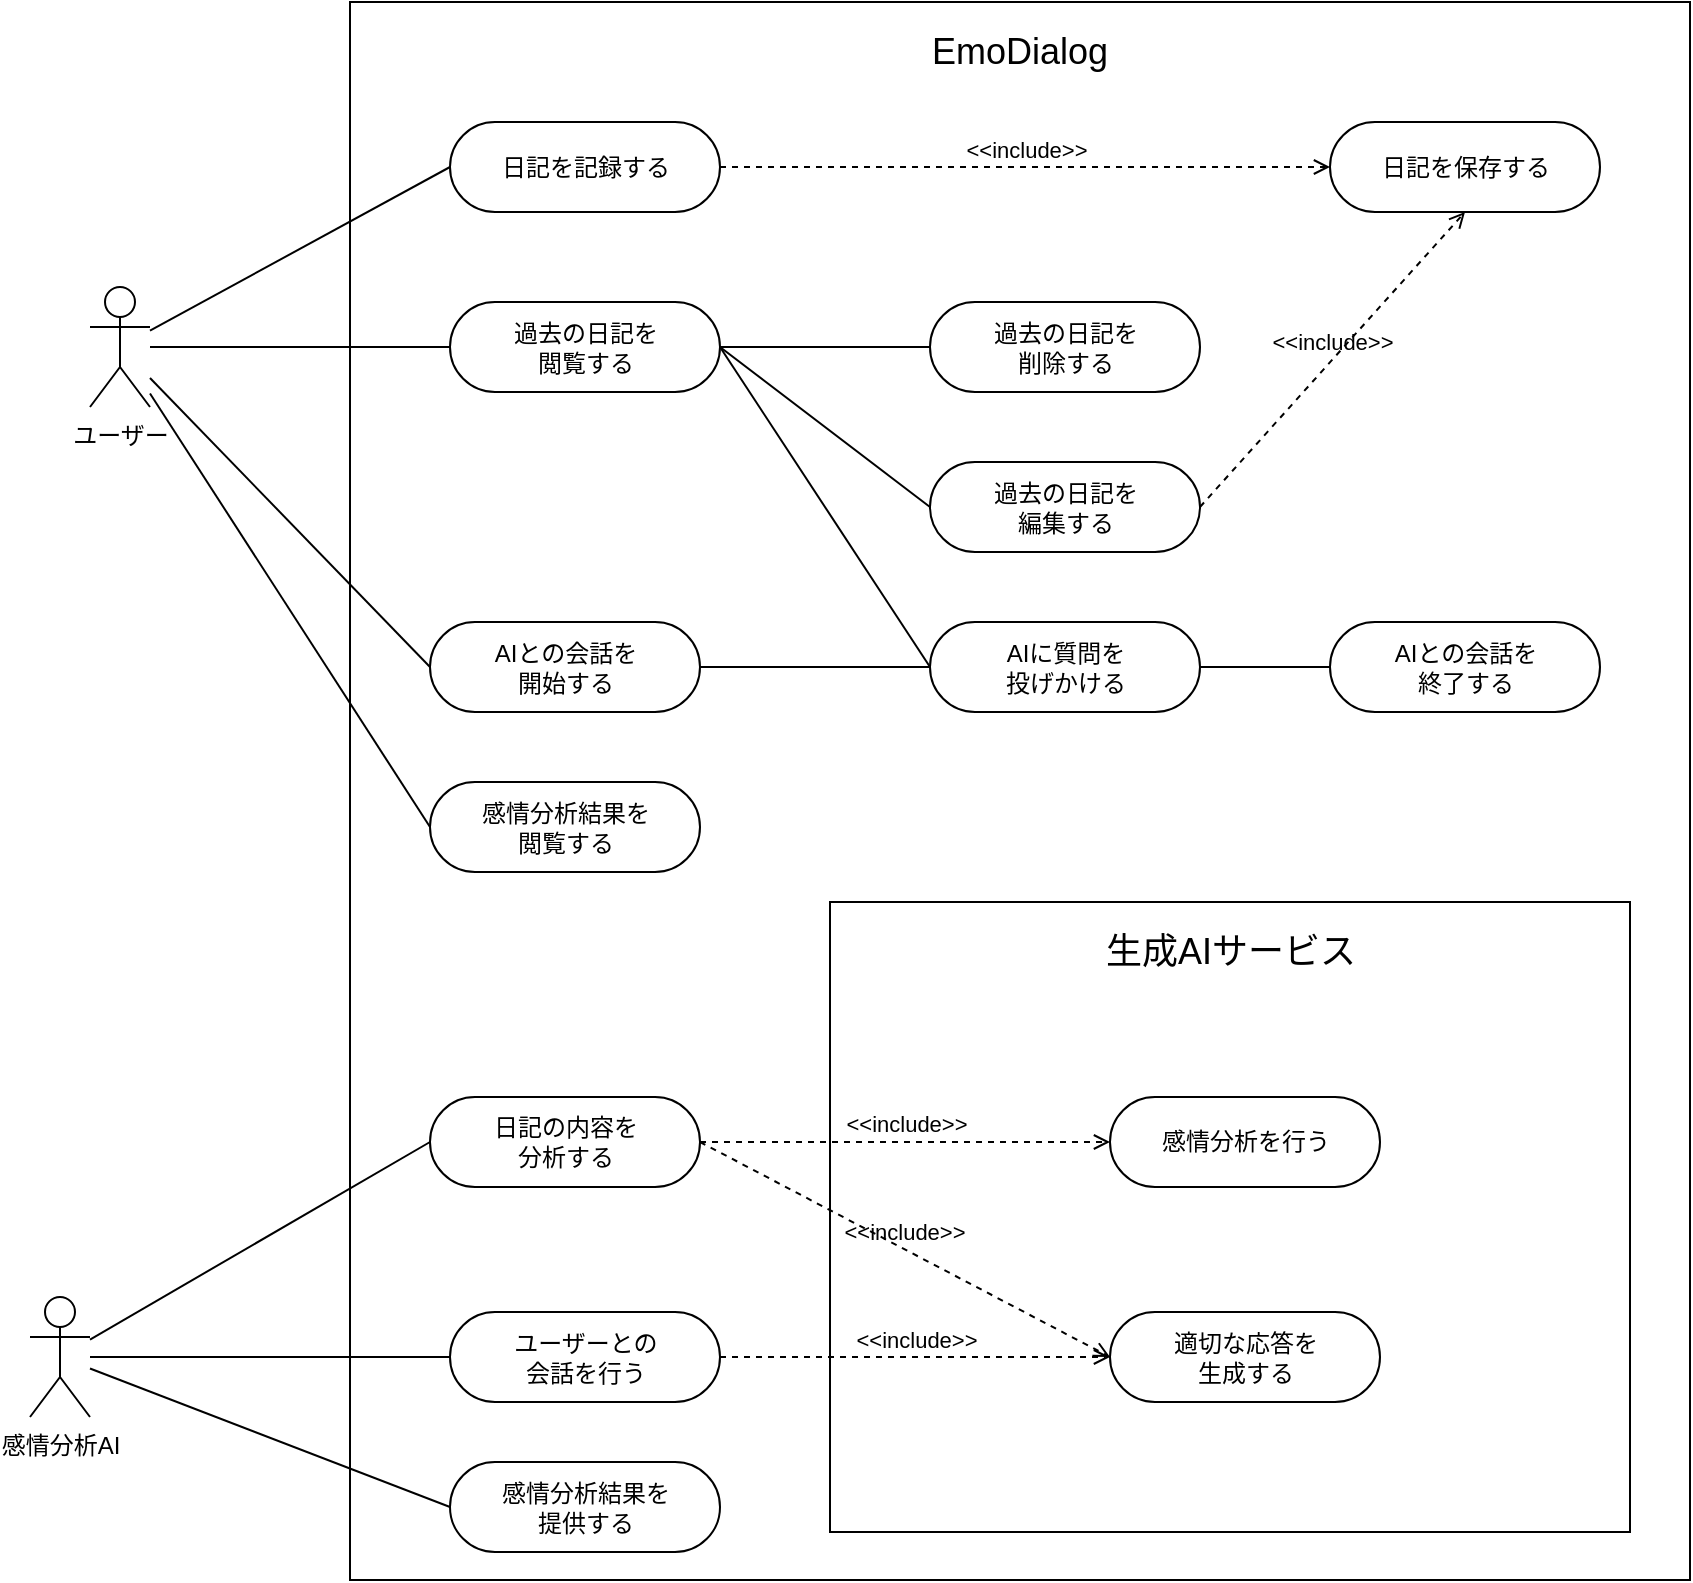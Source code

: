 <mxfile>
    <diagram id="q_Jrxf0U78eWuM2NPNOv" name="ページ1">
        <mxGraphModel dx="1170" dy="771" grid="1" gridSize="10" guides="1" tooltips="1" connect="1" arrows="1" fold="1" page="0" pageScale="1" pageWidth="827" pageHeight="1169" background="#FFFFFF" math="0" shadow="0">
            <root>
                <mxCell id="0"/>
                <mxCell id="1" parent="0"/>
                <mxCell id="3" value="" style="rounded=0;whiteSpace=wrap;html=1;fillColor=none;" parent="1" vertex="1">
                    <mxGeometry x="260" y="290" width="670" height="789" as="geometry"/>
                </mxCell>
                <mxCell id="99" value="" style="rounded=0;whiteSpace=wrap;html=1;fillColor=none;" parent="1" vertex="1">
                    <mxGeometry x="500" y="740" width="400" height="315" as="geometry"/>
                </mxCell>
                <mxCell id="27" style="edgeStyle=none;html=1;entryX=0;entryY=0.5;entryDx=0;entryDy=0;endArrow=none;endFill=0;" parent="1" source="2" target="13" edge="1">
                    <mxGeometry relative="1" as="geometry"/>
                </mxCell>
                <mxCell id="34" style="edgeStyle=none;html=1;entryX=0;entryY=0.5;entryDx=0;entryDy=0;endArrow=none;endFill=0;" parent="1" source="2" target="32" edge="1">
                    <mxGeometry relative="1" as="geometry"/>
                </mxCell>
                <mxCell id="55" style="edgeStyle=none;html=1;entryX=0;entryY=0.5;entryDx=0;entryDy=0;endArrow=none;endFill=0;" parent="1" source="2" target="37" edge="1">
                    <mxGeometry relative="1" as="geometry"/>
                </mxCell>
                <mxCell id="58" style="edgeStyle=none;html=1;entryX=0;entryY=0.5;entryDx=0;entryDy=0;endArrow=none;endFill=0;" parent="1" source="2" target="41" edge="1">
                    <mxGeometry relative="1" as="geometry"/>
                </mxCell>
                <mxCell id="2" value="ユーザー" style="shape=umlActor;verticalLabelPosition=bottom;verticalAlign=top;html=1;outlineConnect=0;fillColor=none;" parent="1" vertex="1">
                    <mxGeometry x="130" y="432.5" width="30" height="60" as="geometry"/>
                </mxCell>
                <mxCell id="8" value="&lt;font style=&quot;font-size: 18px;&quot;&gt;EmoDialog&lt;/font&gt;" style="text;html=1;strokeColor=none;fillColor=none;align=center;verticalAlign=middle;whiteSpace=wrap;rounded=0;" parent="1" vertex="1">
                    <mxGeometry x="535" y="290" width="120" height="50" as="geometry"/>
                </mxCell>
                <mxCell id="16" value="" style="group" parent="1" vertex="1" connectable="0">
                    <mxGeometry x="310" y="350" width="135" height="45" as="geometry"/>
                </mxCell>
                <mxCell id="13" value="" style="rounded=1;whiteSpace=wrap;html=1;fillColor=none;arcSize=50;" parent="16" vertex="1">
                    <mxGeometry width="135" height="45" as="geometry"/>
                </mxCell>
                <mxCell id="15" value="日記を記録する" style="text;html=1;strokeColor=none;fillColor=none;align=center;verticalAlign=middle;whiteSpace=wrap;rounded=0;" parent="16" vertex="1">
                    <mxGeometry x="22.5" y="7.5" width="90" height="30" as="geometry"/>
                </mxCell>
                <mxCell id="17" value="" style="group" parent="1" vertex="1" connectable="0">
                    <mxGeometry x="750" y="350" width="135" height="45" as="geometry"/>
                </mxCell>
                <mxCell id="18" value="" style="rounded=1;whiteSpace=wrap;html=1;fillColor=none;arcSize=50;" parent="17" vertex="1">
                    <mxGeometry width="135" height="45" as="geometry"/>
                </mxCell>
                <mxCell id="19" value="日記を保存する" style="text;html=1;strokeColor=none;fillColor=none;align=center;verticalAlign=middle;whiteSpace=wrap;rounded=0;" parent="17" vertex="1">
                    <mxGeometry x="22.5" y="7.5" width="90" height="30" as="geometry"/>
                </mxCell>
                <mxCell id="21" value="&amp;lt;&amp;lt;include&amp;gt;&amp;gt;" style="html=1;verticalAlign=bottom;labelBackgroundColor=none;endArrow=open;endFill=0;dashed=1;exitX=1;exitY=0.5;exitDx=0;exitDy=0;" parent="1" source="13" target="18" edge="1">
                    <mxGeometry width="160" relative="1" as="geometry">
                        <mxPoint x="418" y="395" as="sourcePoint"/>
                        <mxPoint x="578" y="395" as="targetPoint"/>
                    </mxGeometry>
                </mxCell>
                <mxCell id="95" style="edgeStyle=none;html=1;entryX=0;entryY=0.5;entryDx=0;entryDy=0;endArrow=none;endFill=0;" parent="1" source="22" target="71" edge="1">
                    <mxGeometry relative="1" as="geometry"/>
                </mxCell>
                <mxCell id="96" style="edgeStyle=none;html=1;entryX=0;entryY=0.5;entryDx=0;entryDy=0;endArrow=none;endFill=0;" parent="1" source="22" target="93" edge="1">
                    <mxGeometry relative="1" as="geometry"/>
                </mxCell>
                <mxCell id="22" value="感情分析AI" style="shape=umlActor;verticalLabelPosition=bottom;verticalAlign=top;html=1;outlineConnect=0;fillColor=none;" parent="1" vertex="1">
                    <mxGeometry x="100" y="937.5" width="30" height="60" as="geometry"/>
                </mxCell>
                <mxCell id="28" value="" style="group" parent="1" vertex="1" connectable="0">
                    <mxGeometry x="550" y="440" width="135" height="45" as="geometry"/>
                </mxCell>
                <mxCell id="29" value="" style="rounded=1;whiteSpace=wrap;html=1;fillColor=none;arcSize=50;" parent="28" vertex="1">
                    <mxGeometry width="135" height="45" as="geometry"/>
                </mxCell>
                <mxCell id="30" value="過去の日記を&lt;br&gt;削除する" style="text;html=1;strokeColor=none;fillColor=none;align=center;verticalAlign=middle;whiteSpace=wrap;rounded=0;" parent="28" vertex="1">
                    <mxGeometry x="22.5" y="7.5" width="90" height="30" as="geometry"/>
                </mxCell>
                <mxCell id="31" value="" style="group" parent="1" vertex="1" connectable="0">
                    <mxGeometry x="310" y="440" width="135" height="45" as="geometry"/>
                </mxCell>
                <mxCell id="32" value="" style="rounded=1;whiteSpace=wrap;html=1;fillColor=none;arcSize=50;" parent="31" vertex="1">
                    <mxGeometry width="135" height="45" as="geometry"/>
                </mxCell>
                <mxCell id="33" value="過去の日記を&lt;br&gt;閲覧する" style="text;html=1;strokeColor=none;fillColor=none;align=center;verticalAlign=middle;whiteSpace=wrap;rounded=0;" parent="31" vertex="1">
                    <mxGeometry x="22.5" y="7.5" width="90" height="30" as="geometry"/>
                </mxCell>
                <mxCell id="36" value="" style="group" parent="1" vertex="1" connectable="0">
                    <mxGeometry x="300" y="600" width="135" height="45" as="geometry"/>
                </mxCell>
                <mxCell id="37" value="" style="rounded=1;whiteSpace=wrap;html=1;fillColor=none;arcSize=50;" parent="36" vertex="1">
                    <mxGeometry width="135" height="45" as="geometry"/>
                </mxCell>
                <mxCell id="38" value="AIとの会話を&lt;br&gt;開始する" style="text;html=1;strokeColor=none;fillColor=none;align=center;verticalAlign=middle;whiteSpace=wrap;rounded=0;" parent="36" vertex="1">
                    <mxGeometry x="22.5" y="7.5" width="90" height="30" as="geometry"/>
                </mxCell>
                <mxCell id="40" value="" style="group" parent="1" vertex="1" connectable="0">
                    <mxGeometry x="300" y="680" width="135" height="45" as="geometry"/>
                </mxCell>
                <mxCell id="44" value="" style="group" parent="40" vertex="1" connectable="0">
                    <mxGeometry width="135" height="45" as="geometry"/>
                </mxCell>
                <mxCell id="41" value="" style="rounded=1;whiteSpace=wrap;html=1;fillColor=none;arcSize=50;" parent="44" vertex="1">
                    <mxGeometry width="135" height="45" as="geometry"/>
                </mxCell>
                <mxCell id="42" value="感情分析結果を閲覧する" style="text;html=1;strokeColor=none;fillColor=none;align=center;verticalAlign=middle;whiteSpace=wrap;rounded=0;" parent="44" vertex="1">
                    <mxGeometry x="22.5" y="7.5" width="90" height="30" as="geometry"/>
                </mxCell>
                <mxCell id="45" value="" style="group" parent="1" vertex="1" connectable="0">
                    <mxGeometry x="550" y="520" width="135" height="45" as="geometry"/>
                </mxCell>
                <mxCell id="46" value="" style="rounded=1;whiteSpace=wrap;html=1;fillColor=none;arcSize=50;" parent="45" vertex="1">
                    <mxGeometry width="135" height="45" as="geometry"/>
                </mxCell>
                <mxCell id="47" value="過去の日記を&lt;br&gt;編集する" style="text;html=1;strokeColor=none;fillColor=none;align=center;verticalAlign=middle;whiteSpace=wrap;rounded=0;" parent="45" vertex="1">
                    <mxGeometry x="22.5" y="7.5" width="90" height="30" as="geometry"/>
                </mxCell>
                <mxCell id="48" style="edgeStyle=none;html=1;exitX=1;exitY=0.5;exitDx=0;exitDy=0;entryX=0;entryY=0.5;entryDx=0;entryDy=0;endArrow=none;endFill=0;" parent="1" source="32" target="29" edge="1">
                    <mxGeometry relative="1" as="geometry"/>
                </mxCell>
                <mxCell id="49" style="edgeStyle=none;html=1;exitX=1;exitY=0.5;exitDx=0;exitDy=0;entryX=0;entryY=0.5;entryDx=0;entryDy=0;endArrow=none;endFill=0;" parent="1" source="32" target="46" edge="1">
                    <mxGeometry relative="1" as="geometry"/>
                </mxCell>
                <mxCell id="54" value="&amp;lt;&amp;lt;include&amp;gt;&amp;gt;" style="html=1;verticalAlign=bottom;labelBackgroundColor=none;endArrow=open;endFill=0;dashed=1;exitX=1;exitY=0.5;exitDx=0;exitDy=0;entryX=0.5;entryY=1;entryDx=0;entryDy=0;" parent="1" source="46" target="18" edge="1">
                    <mxGeometry width="160" relative="1" as="geometry">
                        <mxPoint x="710" y="550" as="sourcePoint"/>
                        <mxPoint x="870" y="550" as="targetPoint"/>
                    </mxGeometry>
                </mxCell>
                <mxCell id="59" value="" style="group" parent="1" vertex="1" connectable="0">
                    <mxGeometry x="550" y="600" width="135" height="45" as="geometry"/>
                </mxCell>
                <mxCell id="60" value="" style="rounded=1;whiteSpace=wrap;html=1;fillColor=none;arcSize=50;" parent="59" vertex="1">
                    <mxGeometry width="135" height="45" as="geometry"/>
                </mxCell>
                <mxCell id="61" value="AIに質問を&lt;br&gt;投げかける" style="text;html=1;strokeColor=none;fillColor=none;align=center;verticalAlign=middle;whiteSpace=wrap;rounded=0;" parent="59" vertex="1">
                    <mxGeometry x="22.5" y="7.5" width="90" height="30" as="geometry"/>
                </mxCell>
                <mxCell id="62" style="edgeStyle=none;html=1;exitX=1;exitY=0.5;exitDx=0;exitDy=0;entryX=0;entryY=0.5;entryDx=0;entryDy=0;endArrow=none;endFill=0;" parent="1" source="37" target="60" edge="1">
                    <mxGeometry relative="1" as="geometry"/>
                </mxCell>
                <mxCell id="64" value="" style="group" parent="1" vertex="1" connectable="0">
                    <mxGeometry x="750" y="600" width="135" height="45" as="geometry"/>
                </mxCell>
                <mxCell id="65" value="" style="rounded=1;whiteSpace=wrap;html=1;fillColor=none;arcSize=50;" parent="64" vertex="1">
                    <mxGeometry width="135" height="45" as="geometry"/>
                </mxCell>
                <mxCell id="66" value="AIとの会話を&lt;br&gt;終了する" style="text;html=1;strokeColor=none;fillColor=none;align=center;verticalAlign=middle;whiteSpace=wrap;rounded=0;" parent="64" vertex="1">
                    <mxGeometry x="22.5" y="7.5" width="90" height="30" as="geometry"/>
                </mxCell>
                <mxCell id="67" style="edgeStyle=none;html=1;exitX=1;exitY=0.5;exitDx=0;exitDy=0;endArrow=none;endFill=0;" parent="1" source="60" target="65" edge="1">
                    <mxGeometry relative="1" as="geometry"/>
                </mxCell>
                <mxCell id="69" value="" style="group" parent="1" vertex="1" connectable="0">
                    <mxGeometry x="300" y="837.5" width="135" height="45" as="geometry"/>
                </mxCell>
                <mxCell id="70" value="" style="group" parent="69" vertex="1" connectable="0">
                    <mxGeometry width="135" height="45" as="geometry"/>
                </mxCell>
                <mxCell id="71" value="" style="rounded=1;whiteSpace=wrap;html=1;fillColor=none;arcSize=50;" parent="70" vertex="1">
                    <mxGeometry width="135" height="45" as="geometry"/>
                </mxCell>
                <mxCell id="72" value="日記の内容を&lt;br&gt;分析する" style="text;html=1;strokeColor=none;fillColor=none;align=center;verticalAlign=middle;whiteSpace=wrap;rounded=0;" parent="70" vertex="1">
                    <mxGeometry x="22.5" y="7.5" width="90" height="30" as="geometry"/>
                </mxCell>
                <mxCell id="74" value="" style="group" parent="1" vertex="1" connectable="0">
                    <mxGeometry x="640" y="945" width="135" height="45" as="geometry"/>
                </mxCell>
                <mxCell id="75" value="" style="group" parent="74" vertex="1" connectable="0">
                    <mxGeometry width="135" height="45" as="geometry"/>
                </mxCell>
                <mxCell id="76" value="" style="rounded=1;whiteSpace=wrap;html=1;fillColor=none;arcSize=50;" parent="75" vertex="1">
                    <mxGeometry width="135" height="45" as="geometry"/>
                </mxCell>
                <mxCell id="77" value="適切な応答を&lt;br&gt;生成する" style="text;html=1;strokeColor=none;fillColor=none;align=center;verticalAlign=middle;whiteSpace=wrap;rounded=0;" parent="75" vertex="1">
                    <mxGeometry x="22.5" y="7.5" width="90" height="30" as="geometry"/>
                </mxCell>
                <mxCell id="79" value="" style="group" parent="1" vertex="1" connectable="0">
                    <mxGeometry x="310" y="1020" width="135" height="45" as="geometry"/>
                </mxCell>
                <mxCell id="80" value="" style="group" parent="79" vertex="1" connectable="0">
                    <mxGeometry width="135" height="45" as="geometry"/>
                </mxCell>
                <mxCell id="81" value="" style="rounded=1;whiteSpace=wrap;html=1;fillColor=none;arcSize=50;" parent="80" vertex="1">
                    <mxGeometry width="135" height="45" as="geometry"/>
                </mxCell>
                <mxCell id="82" value="感情分析結果を&lt;br&gt;提供する" style="text;html=1;strokeColor=none;fillColor=none;align=center;verticalAlign=middle;whiteSpace=wrap;rounded=0;" parent="80" vertex="1">
                    <mxGeometry x="22.5" y="7.5" width="90" height="30" as="geometry"/>
                </mxCell>
                <mxCell id="83" value="" style="group" parent="1" vertex="1" connectable="0">
                    <mxGeometry x="640" y="837.5" width="135" height="45" as="geometry"/>
                </mxCell>
                <mxCell id="84" value="" style="group" parent="83" vertex="1" connectable="0">
                    <mxGeometry width="135" height="45" as="geometry"/>
                </mxCell>
                <mxCell id="85" value="" style="rounded=1;whiteSpace=wrap;html=1;fillColor=none;arcSize=50;" parent="84" vertex="1">
                    <mxGeometry width="135" height="45" as="geometry"/>
                </mxCell>
                <mxCell id="86" value="感情分析を行う" style="text;html=1;strokeColor=none;fillColor=none;align=center;verticalAlign=middle;whiteSpace=wrap;rounded=0;" parent="84" vertex="1">
                    <mxGeometry x="22.5" y="7.5" width="90" height="30" as="geometry"/>
                </mxCell>
                <mxCell id="90" style="edgeStyle=none;html=1;entryX=0;entryY=0.5;entryDx=0;entryDy=0;endArrow=none;endFill=0;" parent="1" source="22" target="81" edge="1">
                    <mxGeometry relative="1" as="geometry">
                        <mxPoint x="160" y="1090" as="sourcePoint"/>
                    </mxGeometry>
                </mxCell>
                <mxCell id="91" value="" style="group" parent="1" vertex="1" connectable="0">
                    <mxGeometry x="310" y="945" width="135" height="45" as="geometry"/>
                </mxCell>
                <mxCell id="92" value="" style="group" parent="91" vertex="1" connectable="0">
                    <mxGeometry width="135" height="45" as="geometry"/>
                </mxCell>
                <mxCell id="93" value="" style="rounded=1;whiteSpace=wrap;html=1;fillColor=none;arcSize=50;" parent="92" vertex="1">
                    <mxGeometry width="135" height="45" as="geometry"/>
                </mxCell>
                <mxCell id="94" value="ユーザーとの&lt;br&gt;会話を行う" style="text;html=1;strokeColor=none;fillColor=none;align=center;verticalAlign=middle;whiteSpace=wrap;rounded=0;" parent="92" vertex="1">
                    <mxGeometry x="22.5" y="7.5" width="90" height="30" as="geometry"/>
                </mxCell>
                <mxCell id="98" style="edgeStyle=none;html=1;exitX=1;exitY=0.5;exitDx=0;exitDy=0;entryX=0;entryY=0.5;entryDx=0;entryDy=0;endArrow=none;endFill=0;" parent="1" source="32" target="60" edge="1">
                    <mxGeometry relative="1" as="geometry">
                        <mxPoint x="455" y="472.5" as="sourcePoint"/>
                        <mxPoint x="560" y="552.5" as="targetPoint"/>
                    </mxGeometry>
                </mxCell>
                <mxCell id="101" value="&lt;font style=&quot;font-size: 18px;&quot;&gt;生成AIサービス&lt;/font&gt;" style="text;html=1;strokeColor=none;fillColor=none;align=center;verticalAlign=middle;whiteSpace=wrap;rounded=0;" parent="1" vertex="1">
                    <mxGeometry x="607.5" y="740" width="185" height="50" as="geometry"/>
                </mxCell>
                <mxCell id="102" value="&amp;lt;&amp;lt;include&amp;gt;&amp;gt;" style="html=1;verticalAlign=bottom;labelBackgroundColor=none;endArrow=open;endFill=0;dashed=1;exitX=1;exitY=0.5;exitDx=0;exitDy=0;entryX=0;entryY=0.5;entryDx=0;entryDy=0;" edge="1" parent="1" source="71" target="85">
                    <mxGeometry width="160" relative="1" as="geometry">
                        <mxPoint x="430" y="820" as="sourcePoint"/>
                        <mxPoint x="735" y="820" as="targetPoint"/>
                    </mxGeometry>
                </mxCell>
                <mxCell id="103" value="&amp;lt;&amp;lt;include&amp;gt;&amp;gt;" style="html=1;verticalAlign=bottom;labelBackgroundColor=none;endArrow=open;endFill=0;dashed=1;exitX=1;exitY=0.5;exitDx=0;exitDy=0;entryX=0;entryY=0.5;entryDx=0;entryDy=0;" edge="1" parent="1" source="71" target="76">
                    <mxGeometry width="160" relative="1" as="geometry">
                        <mxPoint x="445" y="870" as="sourcePoint"/>
                        <mxPoint x="650" y="870" as="targetPoint"/>
                    </mxGeometry>
                </mxCell>
                <mxCell id="104" value="&amp;lt;&amp;lt;include&amp;gt;&amp;gt;" style="html=1;verticalAlign=bottom;labelBackgroundColor=none;endArrow=open;endFill=0;dashed=1;exitX=1;exitY=0.5;exitDx=0;exitDy=0;entryX=0;entryY=0.5;entryDx=0;entryDy=0;" edge="1" parent="1" source="93" target="76">
                    <mxGeometry width="160" relative="1" as="geometry">
                        <mxPoint x="445" y="870" as="sourcePoint"/>
                        <mxPoint x="630" y="968" as="targetPoint"/>
                    </mxGeometry>
                </mxCell>
            </root>
        </mxGraphModel>
    </diagram>
</mxfile>